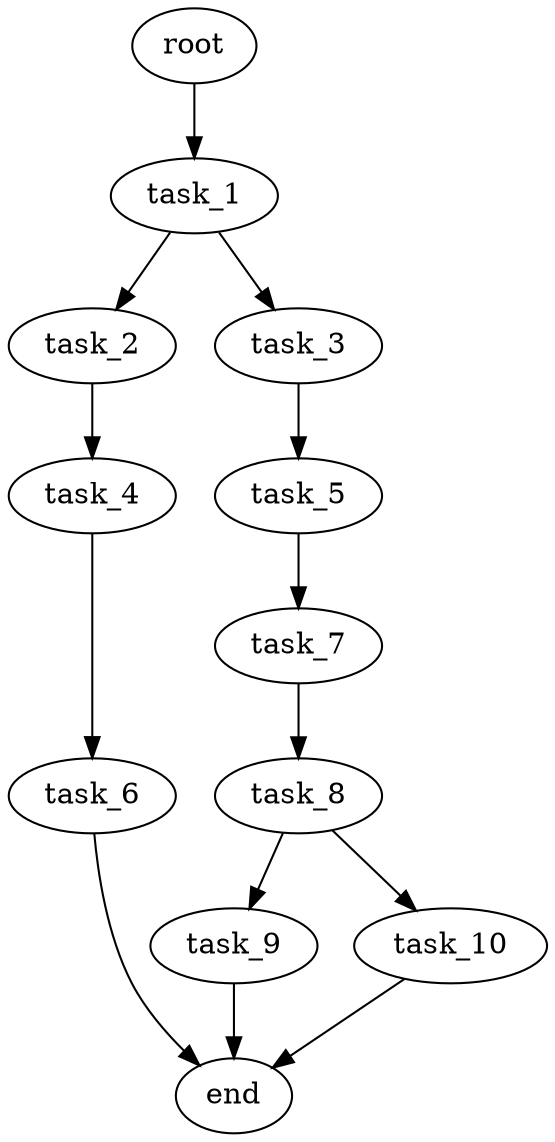 digraph G {
  root [size="0.000000e+00"];
  task_1 [size="3.162456e+09"];
  task_2 [size="7.518893e+09"];
  task_3 [size="7.263586e+08"];
  task_4 [size="4.583397e+09"];
  task_5 [size="9.984546e+09"];
  task_6 [size="9.960968e+09"];
  task_7 [size="7.335340e+08"];
  task_8 [size="2.132330e+09"];
  task_9 [size="2.652739e+09"];
  task_10 [size="9.332661e+09"];
  end [size="0.000000e+00"];

  root -> task_1 [size="1.000000e-12"];
  task_1 -> task_2 [size="7.518893e+08"];
  task_1 -> task_3 [size="7.263586e+07"];
  task_2 -> task_4 [size="4.583397e+08"];
  task_3 -> task_5 [size="9.984546e+08"];
  task_4 -> task_6 [size="9.960968e+08"];
  task_5 -> task_7 [size="7.335340e+07"];
  task_6 -> end [size="1.000000e-12"];
  task_7 -> task_8 [size="2.132330e+08"];
  task_8 -> task_9 [size="2.652739e+08"];
  task_8 -> task_10 [size="9.332661e+08"];
  task_9 -> end [size="1.000000e-12"];
  task_10 -> end [size="1.000000e-12"];
}
